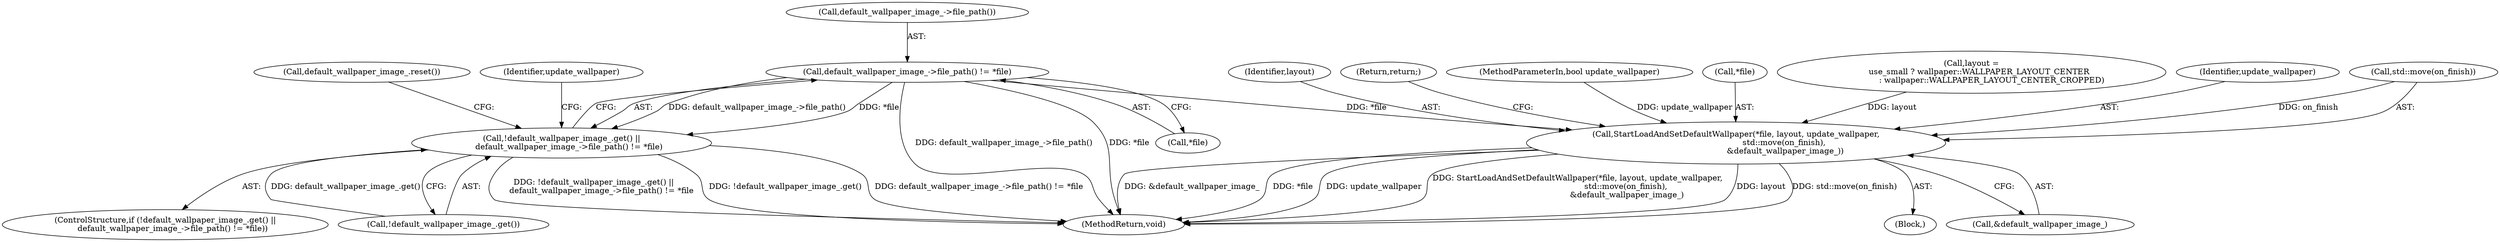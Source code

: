 digraph "0_Chrome_39595f8d4dffcb644d438106dcb64a30c139ff0e@pointer" {
"1000180" [label="(Call,default_wallpaper_image_->file_path() != *file)"];
"1000177" [label="(Call,!default_wallpaper_image_.get() ||\n      default_wallpaper_image_->file_path() != *file)"];
"1000192" [label="(Call,StartLoadAndSetDefaultWallpaper(*file, layout, update_wallpaper,\n                                      std::move(on_finish),\n                                       &default_wallpaper_image_))"];
"1000204" [label="(Identifier,update_wallpaper)"];
"1000195" [label="(Identifier,layout)"];
"1000201" [label="(Return,return;)"];
"1000177" [label="(Call,!default_wallpaper_image_.get() ||\n      default_wallpaper_image_->file_path() != *file)"];
"1000189" [label="(Block,)"];
"1000176" [label="(ControlStructure,if (!default_wallpaper_image_.get() ||\n      default_wallpaper_image_->file_path() != *file))"];
"1000192" [label="(Call,StartLoadAndSetDefaultWallpaper(*file, layout, update_wallpaper,\n                                      std::move(on_finish),\n                                       &default_wallpaper_image_))"];
"1000182" [label="(Call,*file)"];
"1000103" [label="(MethodParameterIn,bool update_wallpaper)"];
"1000181" [label="(Call,default_wallpaper_image_->file_path())"];
"1000222" [label="(MethodReturn,void)"];
"1000193" [label="(Call,*file)"];
"1000168" [label="(Call,layout =\n      use_small ? wallpaper::WALLPAPER_LAYOUT_CENTER\n                : wallpaper::WALLPAPER_LAYOUT_CENTER_CROPPED)"];
"1000185" [label="(Call,default_wallpaper_image_.reset())"];
"1000178" [label="(Call,!default_wallpaper_image_.get())"];
"1000199" [label="(Call,&default_wallpaper_image_)"];
"1000196" [label="(Identifier,update_wallpaper)"];
"1000197" [label="(Call,std::move(on_finish))"];
"1000180" [label="(Call,default_wallpaper_image_->file_path() != *file)"];
"1000180" -> "1000177"  [label="AST: "];
"1000180" -> "1000182"  [label="CFG: "];
"1000181" -> "1000180"  [label="AST: "];
"1000182" -> "1000180"  [label="AST: "];
"1000177" -> "1000180"  [label="CFG: "];
"1000180" -> "1000222"  [label="DDG: default_wallpaper_image_->file_path()"];
"1000180" -> "1000222"  [label="DDG: *file"];
"1000180" -> "1000177"  [label="DDG: default_wallpaper_image_->file_path()"];
"1000180" -> "1000177"  [label="DDG: *file"];
"1000180" -> "1000192"  [label="DDG: *file"];
"1000177" -> "1000176"  [label="AST: "];
"1000177" -> "1000178"  [label="CFG: "];
"1000178" -> "1000177"  [label="AST: "];
"1000185" -> "1000177"  [label="CFG: "];
"1000204" -> "1000177"  [label="CFG: "];
"1000177" -> "1000222"  [label="DDG: !default_wallpaper_image_.get()"];
"1000177" -> "1000222"  [label="DDG: default_wallpaper_image_->file_path() != *file"];
"1000177" -> "1000222"  [label="DDG: !default_wallpaper_image_.get() ||\n      default_wallpaper_image_->file_path() != *file"];
"1000178" -> "1000177"  [label="DDG: default_wallpaper_image_.get()"];
"1000192" -> "1000189"  [label="AST: "];
"1000192" -> "1000199"  [label="CFG: "];
"1000193" -> "1000192"  [label="AST: "];
"1000195" -> "1000192"  [label="AST: "];
"1000196" -> "1000192"  [label="AST: "];
"1000197" -> "1000192"  [label="AST: "];
"1000199" -> "1000192"  [label="AST: "];
"1000201" -> "1000192"  [label="CFG: "];
"1000192" -> "1000222"  [label="DDG: layout"];
"1000192" -> "1000222"  [label="DDG: std::move(on_finish)"];
"1000192" -> "1000222"  [label="DDG: &default_wallpaper_image_"];
"1000192" -> "1000222"  [label="DDG: *file"];
"1000192" -> "1000222"  [label="DDG: update_wallpaper"];
"1000192" -> "1000222"  [label="DDG: StartLoadAndSetDefaultWallpaper(*file, layout, update_wallpaper,\n                                      std::move(on_finish),\n                                       &default_wallpaper_image_)"];
"1000168" -> "1000192"  [label="DDG: layout"];
"1000103" -> "1000192"  [label="DDG: update_wallpaper"];
"1000197" -> "1000192"  [label="DDG: on_finish"];
}
